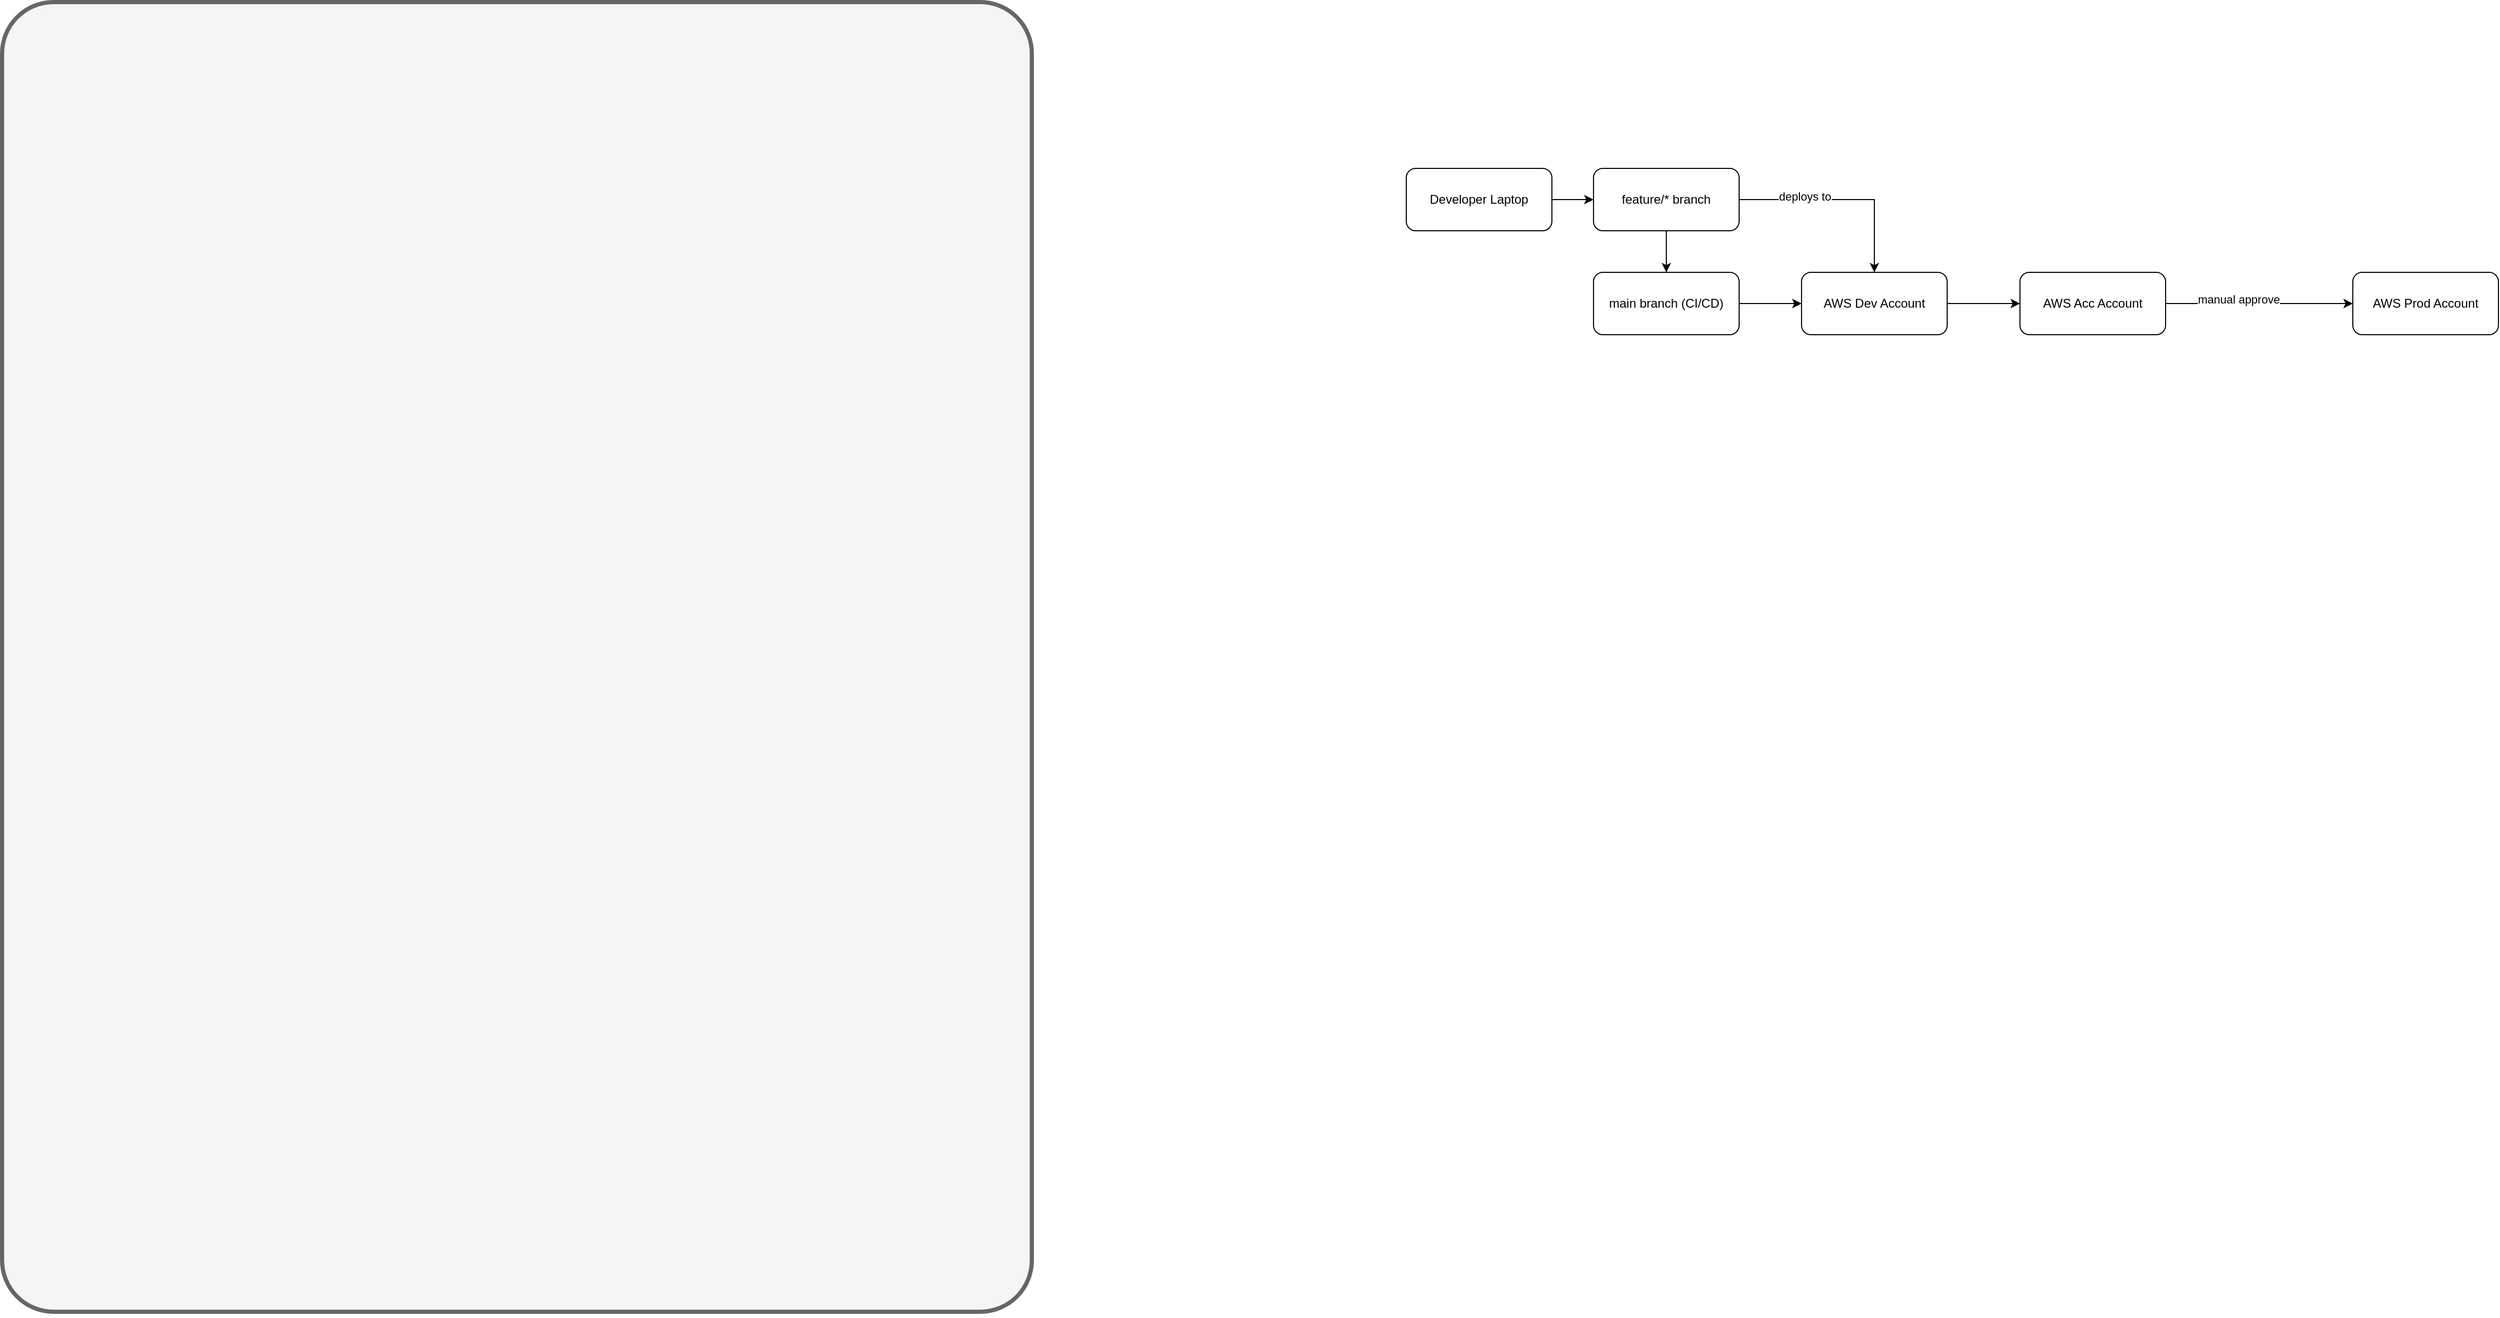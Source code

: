 <mxfile version="27.1.3" pages="3">
  <diagram name="simple flow" id="Uv0GA4SNd6SNXI4vOZ5g">
    <mxGraphModel dx="1310" dy="828" grid="1" gridSize="10" guides="1" tooltips="1" connect="1" arrows="1" fold="1" page="1" pageScale="1" pageWidth="827" pageHeight="1169" math="0" shadow="0">
      <root>
        <mxCell id="0" />
        <mxCell id="1" parent="0" />
        <mxCell id="WrCfxh-vnWmKmpq0DMSl-2" value="&lt;h1 style=&quot;margin-top: 0px;&quot;&gt;&lt;p data-end=&quot;243&quot; data-start=&quot;190&quot;&gt;&lt;br&gt;&lt;/p&gt;&lt;/h1&gt;" style="text;html=1;whiteSpace=wrap;overflow=hidden;rounded=1;fillColor=#f5f5f5;fontColor=#333333;strokeColor=#666666;strokeWidth=4;perimeterSpacing=0;arcSize=5;spacing=0;spacingLeft=30;spacingRight=30;fontSize=14;" vertex="1" parent="1">
          <mxGeometry x="120" y="140" width="990" height="1260" as="geometry" />
        </mxCell>
        <mxCell id="WrCfxh-vnWmKmpq0DMSl-9" style="edgeStyle=orthogonalEdgeStyle;rounded=0;orthogonalLoop=1;jettySize=auto;html=1;" edge="1" parent="1" source="WrCfxh-vnWmKmpq0DMSl-3" target="WrCfxh-vnWmKmpq0DMSl-4">
          <mxGeometry relative="1" as="geometry" />
        </mxCell>
        <mxCell id="WrCfxh-vnWmKmpq0DMSl-3" value="Developer Laptop" style="rounded=1;whiteSpace=wrap;html=1;" vertex="1" parent="1">
          <mxGeometry x="1470" y="300" width="140" height="60" as="geometry" />
        </mxCell>
        <mxCell id="WrCfxh-vnWmKmpq0DMSl-10" style="edgeStyle=orthogonalEdgeStyle;rounded=0;orthogonalLoop=1;jettySize=auto;html=1;" edge="1" parent="1" source="WrCfxh-vnWmKmpq0DMSl-4" target="WrCfxh-vnWmKmpq0DMSl-5">
          <mxGeometry relative="1" as="geometry" />
        </mxCell>
        <mxCell id="WrCfxh-vnWmKmpq0DMSl-15" value="deploys to" style="edgeLabel;html=1;align=center;verticalAlign=middle;resizable=0;points=[];" vertex="1" connectable="0" parent="WrCfxh-vnWmKmpq0DMSl-10">
          <mxGeometry x="-0.377" y="3" relative="1" as="geometry">
            <mxPoint as="offset" />
          </mxGeometry>
        </mxCell>
        <mxCell id="WrCfxh-vnWmKmpq0DMSl-11" style="edgeStyle=orthogonalEdgeStyle;rounded=0;orthogonalLoop=1;jettySize=auto;html=1;" edge="1" parent="1" source="WrCfxh-vnWmKmpq0DMSl-4" target="WrCfxh-vnWmKmpq0DMSl-6">
          <mxGeometry relative="1" as="geometry" />
        </mxCell>
        <mxCell id="WrCfxh-vnWmKmpq0DMSl-4" value="feature/* branch" style="rounded=1;whiteSpace=wrap;html=1;" vertex="1" parent="1">
          <mxGeometry x="1650" y="300" width="140" height="60" as="geometry" />
        </mxCell>
        <mxCell id="WrCfxh-vnWmKmpq0DMSl-12" style="edgeStyle=orthogonalEdgeStyle;rounded=0;orthogonalLoop=1;jettySize=auto;html=1;" edge="1" parent="1" source="WrCfxh-vnWmKmpq0DMSl-5" target="WrCfxh-vnWmKmpq0DMSl-7">
          <mxGeometry relative="1" as="geometry" />
        </mxCell>
        <mxCell id="WrCfxh-vnWmKmpq0DMSl-6" value="main branch (CI/CD)" style="rounded=1;whiteSpace=wrap;html=1;" vertex="1" parent="1">
          <mxGeometry x="1650" y="400" width="140" height="60" as="geometry" />
        </mxCell>
        <mxCell id="WrCfxh-vnWmKmpq0DMSl-14" style="edgeStyle=orthogonalEdgeStyle;rounded=0;orthogonalLoop=1;jettySize=auto;html=1;" edge="1" parent="1" source="WrCfxh-vnWmKmpq0DMSl-7" target="WrCfxh-vnWmKmpq0DMSl-8">
          <mxGeometry relative="1" as="geometry" />
        </mxCell>
        <mxCell id="Zc3RU4ZIpLqdjYzdu9MM-1" value="manual approve" style="edgeLabel;html=1;align=center;verticalAlign=middle;resizable=0;points=[];" vertex="1" connectable="0" parent="WrCfxh-vnWmKmpq0DMSl-14">
          <mxGeometry x="-0.222" y="4" relative="1" as="geometry">
            <mxPoint as="offset" />
          </mxGeometry>
        </mxCell>
        <mxCell id="WrCfxh-vnWmKmpq0DMSl-7" value="AWS Acc Account" style="rounded=1;whiteSpace=wrap;html=1;" vertex="1" parent="1">
          <mxGeometry x="2060" y="400" width="140" height="60" as="geometry" />
        </mxCell>
        <mxCell id="WrCfxh-vnWmKmpq0DMSl-8" value="AWS Prod Account" style="rounded=1;whiteSpace=wrap;html=1;" vertex="1" parent="1">
          <mxGeometry x="2380" y="400" width="140" height="60" as="geometry" />
        </mxCell>
        <mxCell id="WrCfxh-vnWmKmpq0DMSl-13" value="" style="edgeStyle=orthogonalEdgeStyle;rounded=0;orthogonalLoop=1;jettySize=auto;html=1;" edge="1" parent="1" source="WrCfxh-vnWmKmpq0DMSl-6" target="WrCfxh-vnWmKmpq0DMSl-5">
          <mxGeometry relative="1" as="geometry">
            <mxPoint x="1790" y="430" as="sourcePoint" />
            <mxPoint x="2060" y="430" as="targetPoint" />
          </mxGeometry>
        </mxCell>
        <mxCell id="WrCfxh-vnWmKmpq0DMSl-5" value="AWS Dev Account" style="rounded=1;whiteSpace=wrap;html=1;" vertex="1" parent="1">
          <mxGeometry x="1850" y="400" width="140" height="60" as="geometry" />
        </mxCell>
      </root>
    </mxGraphModel>
  </diagram>
  <diagram id="dKhc6FEyKh_5SbTKwiFq" name="advanced flow">
    <mxGraphModel dx="296" dy="710" grid="1" gridSize="10" guides="1" tooltips="1" connect="1" arrows="1" fold="1" page="1" pageScale="1" pageWidth="827" pageHeight="1169" math="0" shadow="0">
      <root>
        <mxCell id="0" />
        <mxCell id="1" parent="0" />
        <mxCell id="Q-yv3Z5rBcekkCjQj5Yx-1" value="AWS Dev Account" style="rounded=1;whiteSpace=wrap;html=1;" vertex="1" parent="1">
          <mxGeometry x="1850" y="610" width="140" height="170" as="geometry" />
        </mxCell>
        <mxCell id="Q-yv3Z5rBcekkCjQj5Yx-2" style="edgeStyle=orthogonalEdgeStyle;rounded=0;orthogonalLoop=1;jettySize=auto;html=1;" edge="1" parent="1" source="Q-yv3Z5rBcekkCjQj5Yx-3" target="Q-yv3Z5rBcekkCjQj5Yx-10">
          <mxGeometry relative="1" as="geometry" />
        </mxCell>
        <mxCell id="Q-yv3Z5rBcekkCjQj5Yx-3" value="Developer Laptop" style="rounded=1;whiteSpace=wrap;html=1;" vertex="1" parent="1">
          <mxGeometry x="1470" y="550" width="140" height="60" as="geometry" />
        </mxCell>
        <mxCell id="Q-yv3Z5rBcekkCjQj5Yx-4" style="edgeStyle=orthogonalEdgeStyle;rounded=0;orthogonalLoop=1;jettySize=auto;html=1;entryX=0.5;entryY=0;entryDx=0;entryDy=0;" edge="1" parent="1" source="Q-yv3Z5rBcekkCjQj5Yx-10" target="Q-yv3Z5rBcekkCjQj5Yx-18">
          <mxGeometry relative="1" as="geometry" />
        </mxCell>
        <mxCell id="Q-yv3Z5rBcekkCjQj5Yx-5" value="deploys to" style="edgeLabel;html=1;align=center;verticalAlign=middle;resizable=0;points=[];" vertex="1" connectable="0" parent="Q-yv3Z5rBcekkCjQj5Yx-4">
          <mxGeometry x="-0.377" y="3" relative="1" as="geometry">
            <mxPoint as="offset" />
          </mxGeometry>
        </mxCell>
        <mxCell id="Q-yv3Z5rBcekkCjQj5Yx-6" style="edgeStyle=orthogonalEdgeStyle;rounded=0;orthogonalLoop=1;jettySize=auto;html=1;" edge="1" parent="1" source="Q-yv3Z5rBcekkCjQj5Yx-10" target="Q-yv3Z5rBcekkCjQj5Yx-12">
          <mxGeometry relative="1" as="geometry" />
        </mxCell>
        <mxCell id="Q-yv3Z5rBcekkCjQj5Yx-7" value="merge" style="edgeLabel;html=1;align=center;verticalAlign=middle;resizable=0;points=[];" vertex="1" connectable="0" parent="Q-yv3Z5rBcekkCjQj5Yx-6">
          <mxGeometry x="0.248" y="-4" relative="1" as="geometry">
            <mxPoint x="4" y="-13" as="offset" />
          </mxGeometry>
        </mxCell>
        <mxCell id="Q-yv3Z5rBcekkCjQj5Yx-8" style="edgeStyle=orthogonalEdgeStyle;rounded=0;orthogonalLoop=1;jettySize=auto;html=1;entryX=0;entryY=0.5;entryDx=0;entryDy=0;exitX=1;exitY=0.5;exitDx=0;exitDy=0;" edge="1" parent="1" source="Q-yv3Z5rBcekkCjQj5Yx-12" target="Q-yv3Z5rBcekkCjQj5Yx-18">
          <mxGeometry relative="1" as="geometry">
            <Array as="points">
              <mxPoint x="1820" y="740" />
              <mxPoint x="1820" y="650" />
            </Array>
          </mxGeometry>
        </mxCell>
        <mxCell id="Q-yv3Z5rBcekkCjQj5Yx-9" value="cleanup&lt;br&gt;&amp;nbsp;job" style="edgeLabel;html=1;align=center;verticalAlign=middle;resizable=0;points=[];" vertex="1" connectable="0" parent="Q-yv3Z5rBcekkCjQj5Yx-8">
          <mxGeometry x="-0.116" y="-2" relative="1" as="geometry">
            <mxPoint x="-2" y="-17" as="offset" />
          </mxGeometry>
        </mxCell>
        <mxCell id="Q-yv3Z5rBcekkCjQj5Yx-10" value="feature/* branch" style="rounded=1;whiteSpace=wrap;html=1;" vertex="1" parent="1">
          <mxGeometry x="1650" y="550" width="140" height="60" as="geometry" />
        </mxCell>
        <mxCell id="Q-yv3Z5rBcekkCjQj5Yx-11" style="edgeStyle=orthogonalEdgeStyle;rounded=0;orthogonalLoop=1;jettySize=auto;html=1;exitX=1;exitY=0.5;exitDx=0;exitDy=0;" edge="1" parent="1" source="Q-yv3Z5rBcekkCjQj5Yx-19" target="Q-yv3Z5rBcekkCjQj5Yx-21">
          <mxGeometry relative="1" as="geometry" />
        </mxCell>
        <mxCell id="Q-yv3Z5rBcekkCjQj5Yx-12" value="main branch (CI/CD)" style="rounded=1;whiteSpace=wrap;html=1;" vertex="1" parent="1">
          <mxGeometry x="1650" y="710" width="140" height="60" as="geometry" />
        </mxCell>
        <mxCell id="Q-yv3Z5rBcekkCjQj5Yx-14" value="AWS Acc Account" style="rounded=1;whiteSpace=wrap;html=1;" vertex="1" parent="1">
          <mxGeometry x="2060" y="610" width="140" height="165" as="geometry" />
        </mxCell>
        <mxCell id="Q-yv3Z5rBcekkCjQj5Yx-15" value="AWS Prod Account" style="rounded=1;whiteSpace=wrap;html=1;" vertex="1" parent="1">
          <mxGeometry x="2343.14" y="602.5" width="160" height="177.5" as="geometry" />
        </mxCell>
        <mxCell id="Q-yv3Z5rBcekkCjQj5Yx-16" value="" style="edgeStyle=orthogonalEdgeStyle;rounded=0;orthogonalLoop=1;jettySize=auto;html=1;" edge="1" parent="1" source="Q-yv3Z5rBcekkCjQj5Yx-12" target="Q-yv3Z5rBcekkCjQj5Yx-19">
          <mxGeometry relative="1" as="geometry">
            <mxPoint x="1790" y="680" as="sourcePoint" />
            <mxPoint x="2060" y="680" as="targetPoint" />
          </mxGeometry>
        </mxCell>
        <mxCell id="Q-yv3Z5rBcekkCjQj5Yx-17" value="deploy" style="edgeLabel;html=1;align=center;verticalAlign=middle;resizable=0;points=[];" vertex="1" connectable="0" parent="Q-yv3Z5rBcekkCjQj5Yx-16">
          <mxGeometry x="-0.191" y="-7" relative="1" as="geometry">
            <mxPoint y="-7" as="offset" />
          </mxGeometry>
        </mxCell>
        <mxCell id="Q-yv3Z5rBcekkCjQj5Yx-18" value="feature 1 infra" style="rounded=1;whiteSpace=wrap;html=1;" vertex="1" parent="1">
          <mxGeometry x="1865" y="620" width="110" height="60" as="geometry" />
        </mxCell>
        <mxCell id="Q-yv3Z5rBcekkCjQj5Yx-19" value="dev infra" style="rounded=1;whiteSpace=wrap;html=1;" vertex="1" parent="1">
          <mxGeometry x="1865" y="710" width="110" height="60" as="geometry" />
        </mxCell>
        <mxCell id="Q-yv3Z5rBcekkCjQj5Yx-20" style="edgeStyle=orthogonalEdgeStyle;rounded=0;orthogonalLoop=1;jettySize=auto;html=1;entryX=0;entryY=0.5;entryDx=0;entryDy=0;" edge="1" parent="1" source="Q-yv3Z5rBcekkCjQj5Yx-21" target="Q-yv3Z5rBcekkCjQj5Yx-22">
          <mxGeometry relative="1" as="geometry">
            <mxPoint x="2260" y="730" as="targetPoint" />
          </mxGeometry>
        </mxCell>
        <mxCell id="50zp94hQCNYPPTLhKQxg-1" value="manual approve" style="edgeLabel;html=1;align=center;verticalAlign=middle;resizable=0;points=[];" vertex="1" connectable="0" parent="Q-yv3Z5rBcekkCjQj5Yx-20">
          <mxGeometry x="0.047" y="-1" relative="1" as="geometry">
            <mxPoint x="-1" as="offset" />
          </mxGeometry>
        </mxCell>
        <mxCell id="Q-yv3Z5rBcekkCjQj5Yx-21" value="acc infra" style="rounded=1;whiteSpace=wrap;html=1;" vertex="1" parent="1">
          <mxGeometry x="2075" y="710" width="110" height="60" as="geometry" />
        </mxCell>
        <mxCell id="Q-yv3Z5rBcekkCjQj5Yx-22" value="prd infra" style="rounded=1;whiteSpace=wrap;html=1;" vertex="1" parent="1">
          <mxGeometry x="2358.14" y="712.5" width="110" height="60" as="geometry" />
        </mxCell>
        <mxCell id="Q-yv3Z5rBcekkCjQj5Yx-23" value="prd infra cell 2" style="rounded=1;whiteSpace=wrap;html=1;" vertex="1" parent="1">
          <mxGeometry x="2358.14" y="622.5" width="110" height="60" as="geometry" />
        </mxCell>
        <mxCell id="Q-yv3Z5rBcekkCjQj5Yx-24" value="prd infra cell 2, 3, ..., N" style="rounded=1;whiteSpace=wrap;html=1;" vertex="1" parent="1">
          <mxGeometry x="2368.14" y="616" width="110" height="60" as="geometry" />
        </mxCell>
      </root>
    </mxGraphModel>
  </diagram>
  <diagram id="oD7GHbhjsNDGWskra5__" name="ci-checks">
    <mxGraphModel dx="786" dy="497" grid="1" gridSize="10" guides="1" tooltips="1" connect="1" arrows="1" fold="1" page="1" pageScale="1" pageWidth="827" pageHeight="1169" math="0" shadow="0">
      <root>
        <mxCell id="0" />
        <mxCell id="1" parent="0" />
      </root>
    </mxGraphModel>
  </diagram>
</mxfile>
